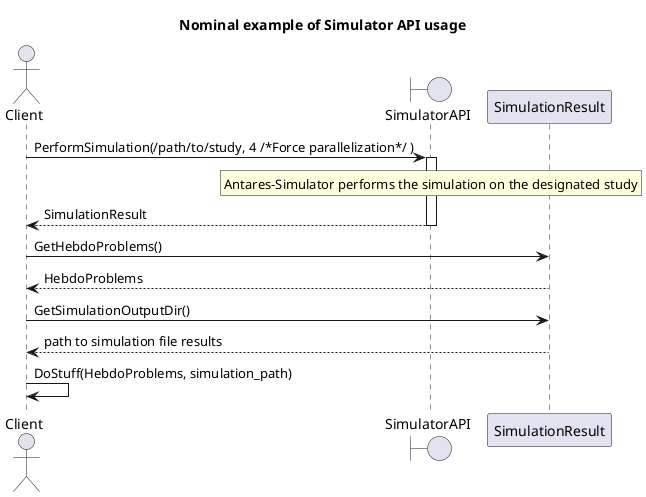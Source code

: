 @startuml
'https://plantuml.com/sequence-diagram

title Nominal example of Simulator API usage

Actor Client
Boundary SimulatorAPI

Client -> SimulatorAPI: PerformSimulation(/path/to/study, 4 /*Force parallelization*/ )
activate SimulatorAPI
rnote over SimulatorAPI: Antares-Simulator performs the simulation on the designated study
SimulatorAPI --> Client: SimulationResult
deactivate SimulatorAPI
Client -> SimulationResult: GetHebdoProblems()
SimulationResult --> Client: HebdoProblems
Client -> SimulationResult: GetSimulationOutputDir()
SimulationResult --> Client: path to simulation file results
Client -> Client: DoStuff(HebdoProblems, simulation_path)

@enduml